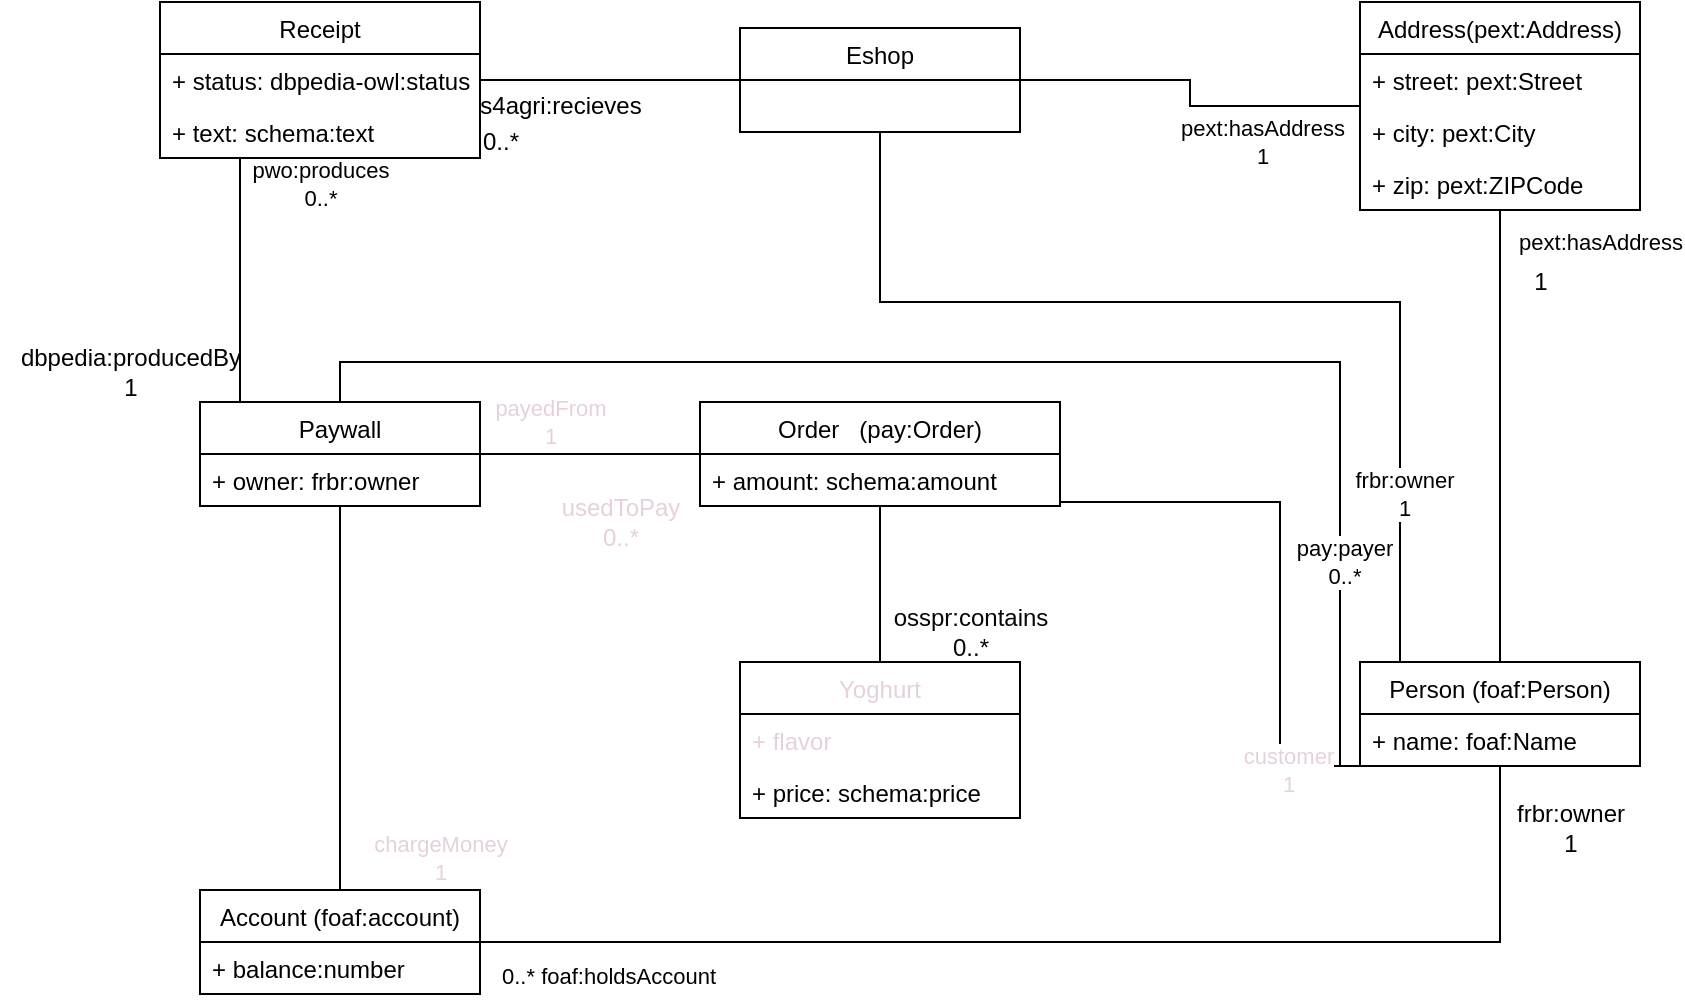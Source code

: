 <mxfile version="14.6.13" type="device"><diagram id="iH3Hz4BsVpQQMrgSy0bL" name="Page-1"><mxGraphModel dx="2149" dy="552" grid="1" gridSize="10" guides="1" tooltips="1" connect="1" arrows="1" fold="1" page="1" pageScale="1" pageWidth="1200" pageHeight="1600" math="0" shadow="0"><root><mxCell id="0"/><mxCell id="1" parent="0"/><mxCell id="rYzeqXxMH45nVFzDTZcA-62" style="edgeStyle=orthogonalEdgeStyle;rounded=0;orthogonalLoop=1;jettySize=auto;html=1;fontColor=none;endArrow=none;endFill=0;" parent="1" source="rYzeqXxMH45nVFzDTZcA-1" target="rYzeqXxMH45nVFzDTZcA-22" edge="1"><mxGeometry relative="1" as="geometry"/></mxCell><mxCell id="rYzeqXxMH45nVFzDTZcA-63" value="&lt;div&gt;&lt;font color=&quot;#E6D0DE&quot;&gt;payedFrom&lt;/font&gt;&lt;/div&gt;&lt;div&gt;&lt;font color=&quot;#E6D0DE&quot;&gt;1&lt;br&gt;&lt;/font&gt;&lt;/div&gt;" style="edgeLabel;html=1;align=center;verticalAlign=middle;resizable=0;points=[];fontColor=none;" parent="rYzeqXxMH45nVFzDTZcA-62" vertex="1" connectable="0"><mxGeometry x="0.233" relative="1" as="geometry"><mxPoint x="-7" y="-16" as="offset"/></mxGeometry></mxCell><mxCell id="rYzeqXxMH45nVFzDTZcA-1" value="Order   (pay:Order)" style="swimlane;fontStyle=0;childLayout=stackLayout;horizontal=1;startSize=26;fillColor=none;horizontalStack=0;resizeParent=1;resizeParentMax=0;resizeLast=0;collapsible=1;marginBottom=0;" parent="1" vertex="1"><mxGeometry x="330" y="240" width="180" height="52" as="geometry"/></mxCell><mxCell id="rYzeqXxMH45nVFzDTZcA-3" value="+ amount: schema:amount" style="text;strokeColor=none;fillColor=none;align=left;verticalAlign=top;spacingLeft=4;spacingRight=4;overflow=hidden;rotatable=0;points=[[0,0.5],[1,0.5]];portConstraint=eastwest;" parent="rYzeqXxMH45nVFzDTZcA-1" vertex="1"><mxGeometry y="26" width="180" height="26" as="geometry"/></mxCell><mxCell id="rYzeqXxMH45nVFzDTZcA-44" style="edgeStyle=orthogonalEdgeStyle;rounded=0;orthogonalLoop=1;jettySize=auto;html=1;endArrow=none;endFill=0;" parent="1" source="rYzeqXxMH45nVFzDTZcA-5" target="rYzeqXxMH45nVFzDTZcA-14" edge="1"><mxGeometry relative="1" as="geometry"/></mxCell><mxCell id="rYzeqXxMH45nVFzDTZcA-45" value="pext:hasAddress" style="edgeLabel;html=1;align=center;verticalAlign=middle;resizable=0;points=[];" parent="rYzeqXxMH45nVFzDTZcA-44" vertex="1" connectable="0"><mxGeometry x="0.247" y="-2" relative="1" as="geometry"><mxPoint x="48" y="-69" as="offset"/></mxGeometry></mxCell><mxCell id="rYzeqXxMH45nVFzDTZcA-53" style="edgeStyle=orthogonalEdgeStyle;rounded=0;orthogonalLoop=1;jettySize=auto;html=1;fontColor=#E6D0DE;endArrow=none;endFill=0;" parent="1" source="rYzeqXxMH45nVFzDTZcA-5" edge="1"><mxGeometry relative="1" as="geometry"><Array as="points"><mxPoint x="620" y="422"/><mxPoint x="620" y="290"/></Array><mxPoint x="510" y="290.0" as="targetPoint"/></mxGeometry></mxCell><mxCell id="aIXJ-rFbpL7HegaQb5e9-1" value="&lt;div&gt;customer&lt;/div&gt;&lt;div&gt;1&lt;br&gt;&lt;/div&gt;" style="edgeLabel;html=1;align=center;verticalAlign=middle;resizable=0;points=[];fontColor=#E6D0DE;" vertex="1" connectable="0" parent="rYzeqXxMH45nVFzDTZcA-53"><mxGeometry x="-0.745" y="2" relative="1" as="geometry"><mxPoint as="offset"/></mxGeometry></mxCell><mxCell id="rYzeqXxMH45nVFzDTZcA-5" value="Person (foaf:Person)" style="swimlane;fontStyle=0;childLayout=stackLayout;horizontal=1;startSize=26;fillColor=none;horizontalStack=0;resizeParent=1;resizeParentMax=0;resizeLast=0;collapsible=1;marginBottom=0;" parent="1" vertex="1"><mxGeometry x="660" y="370" width="140" height="52" as="geometry"/></mxCell><mxCell id="rYzeqXxMH45nVFzDTZcA-6" value="+ name: foaf:Name" style="text;strokeColor=none;fillColor=none;align=left;verticalAlign=top;spacingLeft=4;spacingRight=4;overflow=hidden;rotatable=0;points=[[0,0.5],[1,0.5]];portConstraint=eastwest;" parent="rYzeqXxMH45nVFzDTZcA-5" vertex="1"><mxGeometry y="26" width="140" height="26" as="geometry"/></mxCell><mxCell id="rYzeqXxMH45nVFzDTZcA-51" style="edgeStyle=orthogonalEdgeStyle;rounded=0;orthogonalLoop=1;jettySize=auto;html=1;fontColor=#080707;endArrow=none;endFill=0;" parent="1" source="rYzeqXxMH45nVFzDTZcA-10" target="rYzeqXxMH45nVFzDTZcA-1" edge="1"><mxGeometry relative="1" as="geometry"/></mxCell><mxCell id="rYzeqXxMH45nVFzDTZcA-10" value="Yoghurt" style="swimlane;fontStyle=0;childLayout=stackLayout;horizontal=1;startSize=26;fillColor=none;horizontalStack=0;resizeParent=1;resizeParentMax=0;resizeLast=0;collapsible=1;marginBottom=0;fontColor=#E6D0DE;" parent="1" vertex="1"><mxGeometry x="350" y="370" width="140" height="78" as="geometry"/></mxCell><mxCell id="rYzeqXxMH45nVFzDTZcA-12" value="+ flavor" style="text;strokeColor=none;fillColor=none;align=left;verticalAlign=top;spacingLeft=4;spacingRight=4;overflow=hidden;rotatable=0;points=[[0,0.5],[1,0.5]];portConstraint=eastwest;fontColor=#E6D0DE;" parent="rYzeqXxMH45nVFzDTZcA-10" vertex="1"><mxGeometry y="26" width="140" height="26" as="geometry"/></mxCell><mxCell id="rYzeqXxMH45nVFzDTZcA-13" value="+ price: schema:price" style="text;strokeColor=none;fillColor=none;align=left;verticalAlign=top;spacingLeft=4;spacingRight=4;overflow=hidden;rotatable=0;points=[[0,0.5],[1,0.5]];portConstraint=eastwest;" parent="rYzeqXxMH45nVFzDTZcA-10" vertex="1"><mxGeometry y="52" width="140" height="26" as="geometry"/></mxCell><mxCell id="rYzeqXxMH45nVFzDTZcA-14" value="Address(pext:Address)" style="swimlane;fontStyle=0;childLayout=stackLayout;horizontal=1;startSize=26;fillColor=none;horizontalStack=0;resizeParent=1;resizeParentMax=0;resizeLast=0;collapsible=1;marginBottom=0;" parent="1" vertex="1"><mxGeometry x="660" y="40" width="140" height="104" as="geometry"/></mxCell><mxCell id="rYzeqXxMH45nVFzDTZcA-15" value="+ street: pext:Street" style="text;strokeColor=none;fillColor=none;align=left;verticalAlign=top;spacingLeft=4;spacingRight=4;overflow=hidden;rotatable=0;points=[[0,0.5],[1,0.5]];portConstraint=eastwest;" parent="rYzeqXxMH45nVFzDTZcA-14" vertex="1"><mxGeometry y="26" width="140" height="26" as="geometry"/></mxCell><mxCell id="olLpTlCN6azwz4S4PQLR-1" value="+ city: pext:City" style="text;strokeColor=none;fillColor=none;align=left;verticalAlign=top;spacingLeft=4;spacingRight=4;overflow=hidden;rotatable=0;points=[[0,0.5],[1,0.5]];portConstraint=eastwest;" parent="rYzeqXxMH45nVFzDTZcA-14" vertex="1"><mxGeometry y="52" width="140" height="26" as="geometry"/></mxCell><mxCell id="rYzeqXxMH45nVFzDTZcA-16" value="+ zip: pext:ZIPCode" style="text;strokeColor=none;fillColor=none;align=left;verticalAlign=top;spacingLeft=4;spacingRight=4;overflow=hidden;rotatable=0;points=[[0,0.5],[1,0.5]];portConstraint=eastwest;" parent="rYzeqXxMH45nVFzDTZcA-14" vertex="1"><mxGeometry y="78" width="140" height="26" as="geometry"/></mxCell><mxCell id="rYzeqXxMH45nVFzDTZcA-47" style="edgeStyle=orthogonalEdgeStyle;rounded=0;orthogonalLoop=1;jettySize=auto;html=1;endArrow=none;endFill=0;" parent="1" source="rYzeqXxMH45nVFzDTZcA-18" target="rYzeqXxMH45nVFzDTZcA-14" edge="1"><mxGeometry relative="1" as="geometry"/></mxCell><mxCell id="rYzeqXxMH45nVFzDTZcA-48" value="&lt;div&gt;pext:hasAddress&lt;/div&gt;&lt;div&gt;1&lt;br&gt;&lt;/div&gt;" style="edgeLabel;html=1;align=center;verticalAlign=middle;resizable=0;points=[];" parent="rYzeqXxMH45nVFzDTZcA-47" vertex="1" connectable="0"><mxGeometry x="0.141" relative="1" as="geometry"><mxPoint x="29" y="18" as="offset"/></mxGeometry></mxCell><mxCell id="rYzeqXxMH45nVFzDTZcA-49" style="edgeStyle=orthogonalEdgeStyle;rounded=0;orthogonalLoop=1;jettySize=auto;html=1;endArrow=none;endFill=0;" parent="1" source="rYzeqXxMH45nVFzDTZcA-18" target="rYzeqXxMH45nVFzDTZcA-5" edge="1"><mxGeometry relative="1" as="geometry"><Array as="points"><mxPoint x="420" y="190"/><mxPoint x="680" y="190"/></Array></mxGeometry></mxCell><mxCell id="aIXJ-rFbpL7HegaQb5e9-3" value="&lt;div&gt;frbr:owner&lt;/div&gt;&lt;div&gt;1&lt;br&gt;&lt;/div&gt;" style="edgeLabel;html=1;align=center;verticalAlign=middle;resizable=0;points=[];fontColor=#000000;" vertex="1" connectable="0" parent="rYzeqXxMH45nVFzDTZcA-49"><mxGeometry x="0.598" y="2" relative="1" as="geometry"><mxPoint y="21" as="offset"/></mxGeometry></mxCell><mxCell id="rYzeqXxMH45nVFzDTZcA-18" value="Eshop" style="swimlane;fontStyle=0;childLayout=stackLayout;horizontal=1;startSize=26;fillColor=none;horizontalStack=0;resizeParent=1;resizeParentMax=0;resizeLast=0;collapsible=1;marginBottom=0;" parent="1" vertex="1"><mxGeometry x="350" y="53" width="140" height="52" as="geometry"/></mxCell><mxCell id="rYzeqXxMH45nVFzDTZcA-56" style="edgeStyle=orthogonalEdgeStyle;rounded=0;orthogonalLoop=1;jettySize=auto;html=1;fontColor=#E6D0DE;endArrow=none;endFill=0;" parent="1" source="rYzeqXxMH45nVFzDTZcA-22" target="rYzeqXxMH45nVFzDTZcA-5" edge="1"><mxGeometry relative="1" as="geometry"><Array as="points"><mxPoint x="150" y="220"/><mxPoint x="650" y="220"/><mxPoint x="650" y="422"/></Array></mxGeometry></mxCell><mxCell id="rYzeqXxMH45nVFzDTZcA-58" value="Text" style="edgeLabel;html=1;align=center;verticalAlign=middle;resizable=0;points=[];noLabel=1;fontColor=none;" parent="rYzeqXxMH45nVFzDTZcA-56" vertex="1" connectable="0"><mxGeometry x="0.54" y="2" relative="1" as="geometry"><mxPoint as="offset"/></mxGeometry></mxCell><mxCell id="rYzeqXxMH45nVFzDTZcA-59" value="&lt;div&gt;pay:payer&lt;/div&gt;&lt;div&gt;0..*&lt;/div&gt;" style="edgeLabel;html=1;align=center;verticalAlign=middle;resizable=0;points=[];fontColor=none;" parent="rYzeqXxMH45nVFzDTZcA-56" vertex="1" connectable="0"><mxGeometry x="0.502" y="2" relative="1" as="geometry"><mxPoint y="70" as="offset"/></mxGeometry></mxCell><mxCell id="rYzeqXxMH45nVFzDTZcA-64" style="edgeStyle=orthogonalEdgeStyle;rounded=0;orthogonalLoop=1;jettySize=auto;html=1;fontColor=none;endArrow=none;endFill=0;" parent="1" source="rYzeqXxMH45nVFzDTZcA-22" target="rYzeqXxMH45nVFzDTZcA-34" edge="1"><mxGeometry relative="1" as="geometry"><Array as="points"><mxPoint x="100" y="170"/><mxPoint x="100" y="170"/></Array></mxGeometry></mxCell><mxCell id="rYzeqXxMH45nVFzDTZcA-65" value="&lt;div&gt;pwo:produces&lt;/div&gt;&lt;div&gt;0..*&lt;br&gt;&lt;/div&gt;" style="edgeLabel;html=1;align=center;verticalAlign=middle;resizable=0;points=[];fontColor=none;" parent="rYzeqXxMH45nVFzDTZcA-64" vertex="1" connectable="0"><mxGeometry x="0.197" relative="1" as="geometry"><mxPoint x="40" y="-36" as="offset"/></mxGeometry></mxCell><mxCell id="rYzeqXxMH45nVFzDTZcA-22" value="Paywall" style="swimlane;fontStyle=0;childLayout=stackLayout;horizontal=1;startSize=26;fillColor=none;horizontalStack=0;resizeParent=1;resizeParentMax=0;resizeLast=0;collapsible=1;marginBottom=0;" parent="1" vertex="1"><mxGeometry x="80" y="240" width="140" height="52" as="geometry"/></mxCell><mxCell id="rYzeqXxMH45nVFzDTZcA-24" value="+ owner: frbr:owner" style="text;strokeColor=none;fillColor=none;align=left;verticalAlign=top;spacingLeft=4;spacingRight=4;overflow=hidden;rotatable=0;points=[[0,0.5],[1,0.5]];portConstraint=eastwest;" parent="rYzeqXxMH45nVFzDTZcA-22" vertex="1"><mxGeometry y="26" width="140" height="26" as="geometry"/></mxCell><mxCell id="rYzeqXxMH45nVFzDTZcA-38" style="edgeStyle=orthogonalEdgeStyle;rounded=0;orthogonalLoop=1;jettySize=auto;html=1;endArrow=none;endFill=0;" parent="1" source="rYzeqXxMH45nVFzDTZcA-26" target="rYzeqXxMH45nVFzDTZcA-22" edge="1"><mxGeometry relative="1" as="geometry"><mxPoint x="148.46" y="317.402" as="targetPoint"/></mxGeometry></mxCell><mxCell id="rYzeqXxMH45nVFzDTZcA-40" value="&lt;div&gt;&lt;font color=&quot;#E6D0DE&quot;&gt;chargeMoney&lt;/font&gt;&lt;/div&gt;&lt;div&gt;&lt;font color=&quot;#E6D0DE&quot;&gt;1&lt;br&gt;&lt;/font&gt;&lt;/div&gt;" style="edgeLabel;html=1;align=center;verticalAlign=middle;resizable=0;points=[];fontColor=#080707;" parent="rYzeqXxMH45nVFzDTZcA-38" vertex="1" connectable="0"><mxGeometry x="-0.125" relative="1" as="geometry"><mxPoint x="50" y="68" as="offset"/></mxGeometry></mxCell><mxCell id="rYzeqXxMH45nVFzDTZcA-41" style="edgeStyle=orthogonalEdgeStyle;rounded=0;orthogonalLoop=1;jettySize=auto;html=1;endArrow=none;endFill=0;" parent="1" source="rYzeqXxMH45nVFzDTZcA-26" target="rYzeqXxMH45nVFzDTZcA-5" edge="1"><mxGeometry relative="1" as="geometry"/></mxCell><mxCell id="rYzeqXxMH45nVFzDTZcA-42" value="0..* foaf:holdsAccount" style="edgeLabel;html=1;align=center;verticalAlign=middle;resizable=0;points=[];" parent="rYzeqXxMH45nVFzDTZcA-41" vertex="1" connectable="0"><mxGeometry x="-0.043" y="-3" relative="1" as="geometry"><mxPoint x="-222" y="14" as="offset"/></mxGeometry></mxCell><mxCell id="rYzeqXxMH45nVFzDTZcA-26" value="Account (foaf:account)" style="swimlane;fontStyle=0;childLayout=stackLayout;horizontal=1;startSize=26;fillColor=none;horizontalStack=0;resizeParent=1;resizeParentMax=0;resizeLast=0;collapsible=1;marginBottom=0;" parent="1" vertex="1"><mxGeometry x="80" y="484" width="140" height="52" as="geometry"/></mxCell><mxCell id="rYzeqXxMH45nVFzDTZcA-28" value="+ balance:number" style="text;strokeColor=none;fillColor=none;align=left;verticalAlign=top;spacingLeft=4;spacingRight=4;overflow=hidden;rotatable=0;points=[[0,0.5],[1,0.5]];portConstraint=eastwest;" parent="rYzeqXxMH45nVFzDTZcA-26" vertex="1"><mxGeometry y="26" width="140" height="26" as="geometry"/></mxCell><mxCell id="olLpTlCN6azwz4S4PQLR-4" style="edgeStyle=orthogonalEdgeStyle;rounded=0;orthogonalLoop=1;jettySize=auto;html=1;endArrow=none;endFill=0;" parent="1" source="rYzeqXxMH45nVFzDTZcA-34" target="rYzeqXxMH45nVFzDTZcA-18" edge="1"><mxGeometry relative="1" as="geometry"/></mxCell><mxCell id="rYzeqXxMH45nVFzDTZcA-34" value="Receipt" style="swimlane;fontStyle=0;childLayout=stackLayout;horizontal=1;startSize=26;fillColor=none;horizontalStack=0;resizeParent=1;resizeParentMax=0;resizeLast=0;collapsible=1;marginBottom=0;" parent="1" vertex="1"><mxGeometry x="60" y="40" width="160" height="78" as="geometry"/></mxCell><mxCell id="rYzeqXxMH45nVFzDTZcA-35" value="+ status: dbpedia-owl:status" style="text;strokeColor=none;fillColor=none;align=left;verticalAlign=top;spacingLeft=4;spacingRight=4;overflow=hidden;rotatable=0;points=[[0,0.5],[1,0.5]];portConstraint=eastwest;" parent="rYzeqXxMH45nVFzDTZcA-34" vertex="1"><mxGeometry y="26" width="160" height="26" as="geometry"/></mxCell><mxCell id="rYzeqXxMH45nVFzDTZcA-36" value="+ text: schema:text" style="text;strokeColor=none;fillColor=none;align=left;verticalAlign=top;spacingLeft=4;spacingRight=4;overflow=hidden;rotatable=0;points=[[0,0.5],[1,0.5]];portConstraint=eastwest;" parent="rYzeqXxMH45nVFzDTZcA-34" vertex="1"><mxGeometry y="52" width="160" height="26" as="geometry"/></mxCell><mxCell id="rYzeqXxMH45nVFzDTZcA-52" value="&lt;div&gt;osspr:contains&lt;/div&gt;&lt;div&gt;0..*&lt;br&gt;&lt;/div&gt;" style="text;html=1;align=center;verticalAlign=middle;resizable=0;points=[];autosize=1;strokeColor=none;fontColor=#080707;" parent="1" vertex="1"><mxGeometry x="420" y="340" width="90" height="30" as="geometry"/></mxCell><mxCell id="olLpTlCN6azwz4S4PQLR-2" value="1" style="text;html=1;align=center;verticalAlign=middle;resizable=0;points=[];autosize=1;strokeColor=none;" parent="1" vertex="1"><mxGeometry x="740" y="170" width="20" height="20" as="geometry"/></mxCell><mxCell id="olLpTlCN6azwz4S4PQLR-5" value="s4agri:recieves" style="text;html=1;align=center;verticalAlign=middle;resizable=0;points=[];autosize=1;strokeColor=none;" parent="1" vertex="1"><mxGeometry x="210" y="82" width="100" height="20" as="geometry"/></mxCell><mxCell id="olLpTlCN6azwz4S4PQLR-6" value="0..*" style="text;html=1;align=center;verticalAlign=middle;resizable=0;points=[];autosize=1;strokeColor=none;" parent="1" vertex="1"><mxGeometry x="215" y="100" width="30" height="20" as="geometry"/></mxCell><mxCell id="olLpTlCN6azwz4S4PQLR-7" value="&lt;div&gt;&lt;font color=&quot;#E6D0DE&quot;&gt;usedToPay&lt;/font&gt;&lt;/div&gt;&lt;div&gt;&lt;font color=&quot;#E6D0DE&quot;&gt;0..*&lt;br&gt;&lt;/font&gt;&lt;/div&gt;" style="text;html=1;align=center;verticalAlign=middle;resizable=0;points=[];autosize=1;strokeColor=none;" parent="1" vertex="1"><mxGeometry x="255" y="285" width="70" height="30" as="geometry"/></mxCell><mxCell id="olLpTlCN6azwz4S4PQLR-8" value="&lt;div&gt;dbpedia:producedBy&lt;/div&gt;&lt;div&gt;1&lt;br&gt;&lt;/div&gt;" style="text;html=1;align=center;verticalAlign=middle;resizable=0;points=[];autosize=1;strokeColor=none;fontColor=#000000;" parent="1" vertex="1"><mxGeometry x="-20" y="210" width="130" height="30" as="geometry"/></mxCell><mxCell id="aIXJ-rFbpL7HegaQb5e9-2" value="&lt;div&gt;frbr:owner&lt;/div&gt;&lt;div&gt;1&lt;br&gt;&lt;/div&gt;" style="text;html=1;align=center;verticalAlign=middle;resizable=0;points=[];autosize=1;strokeColor=none;fontColor=#000000;" vertex="1" parent="1"><mxGeometry x="730" y="438" width="70" height="30" as="geometry"/></mxCell></root></mxGraphModel></diagram></mxfile>
